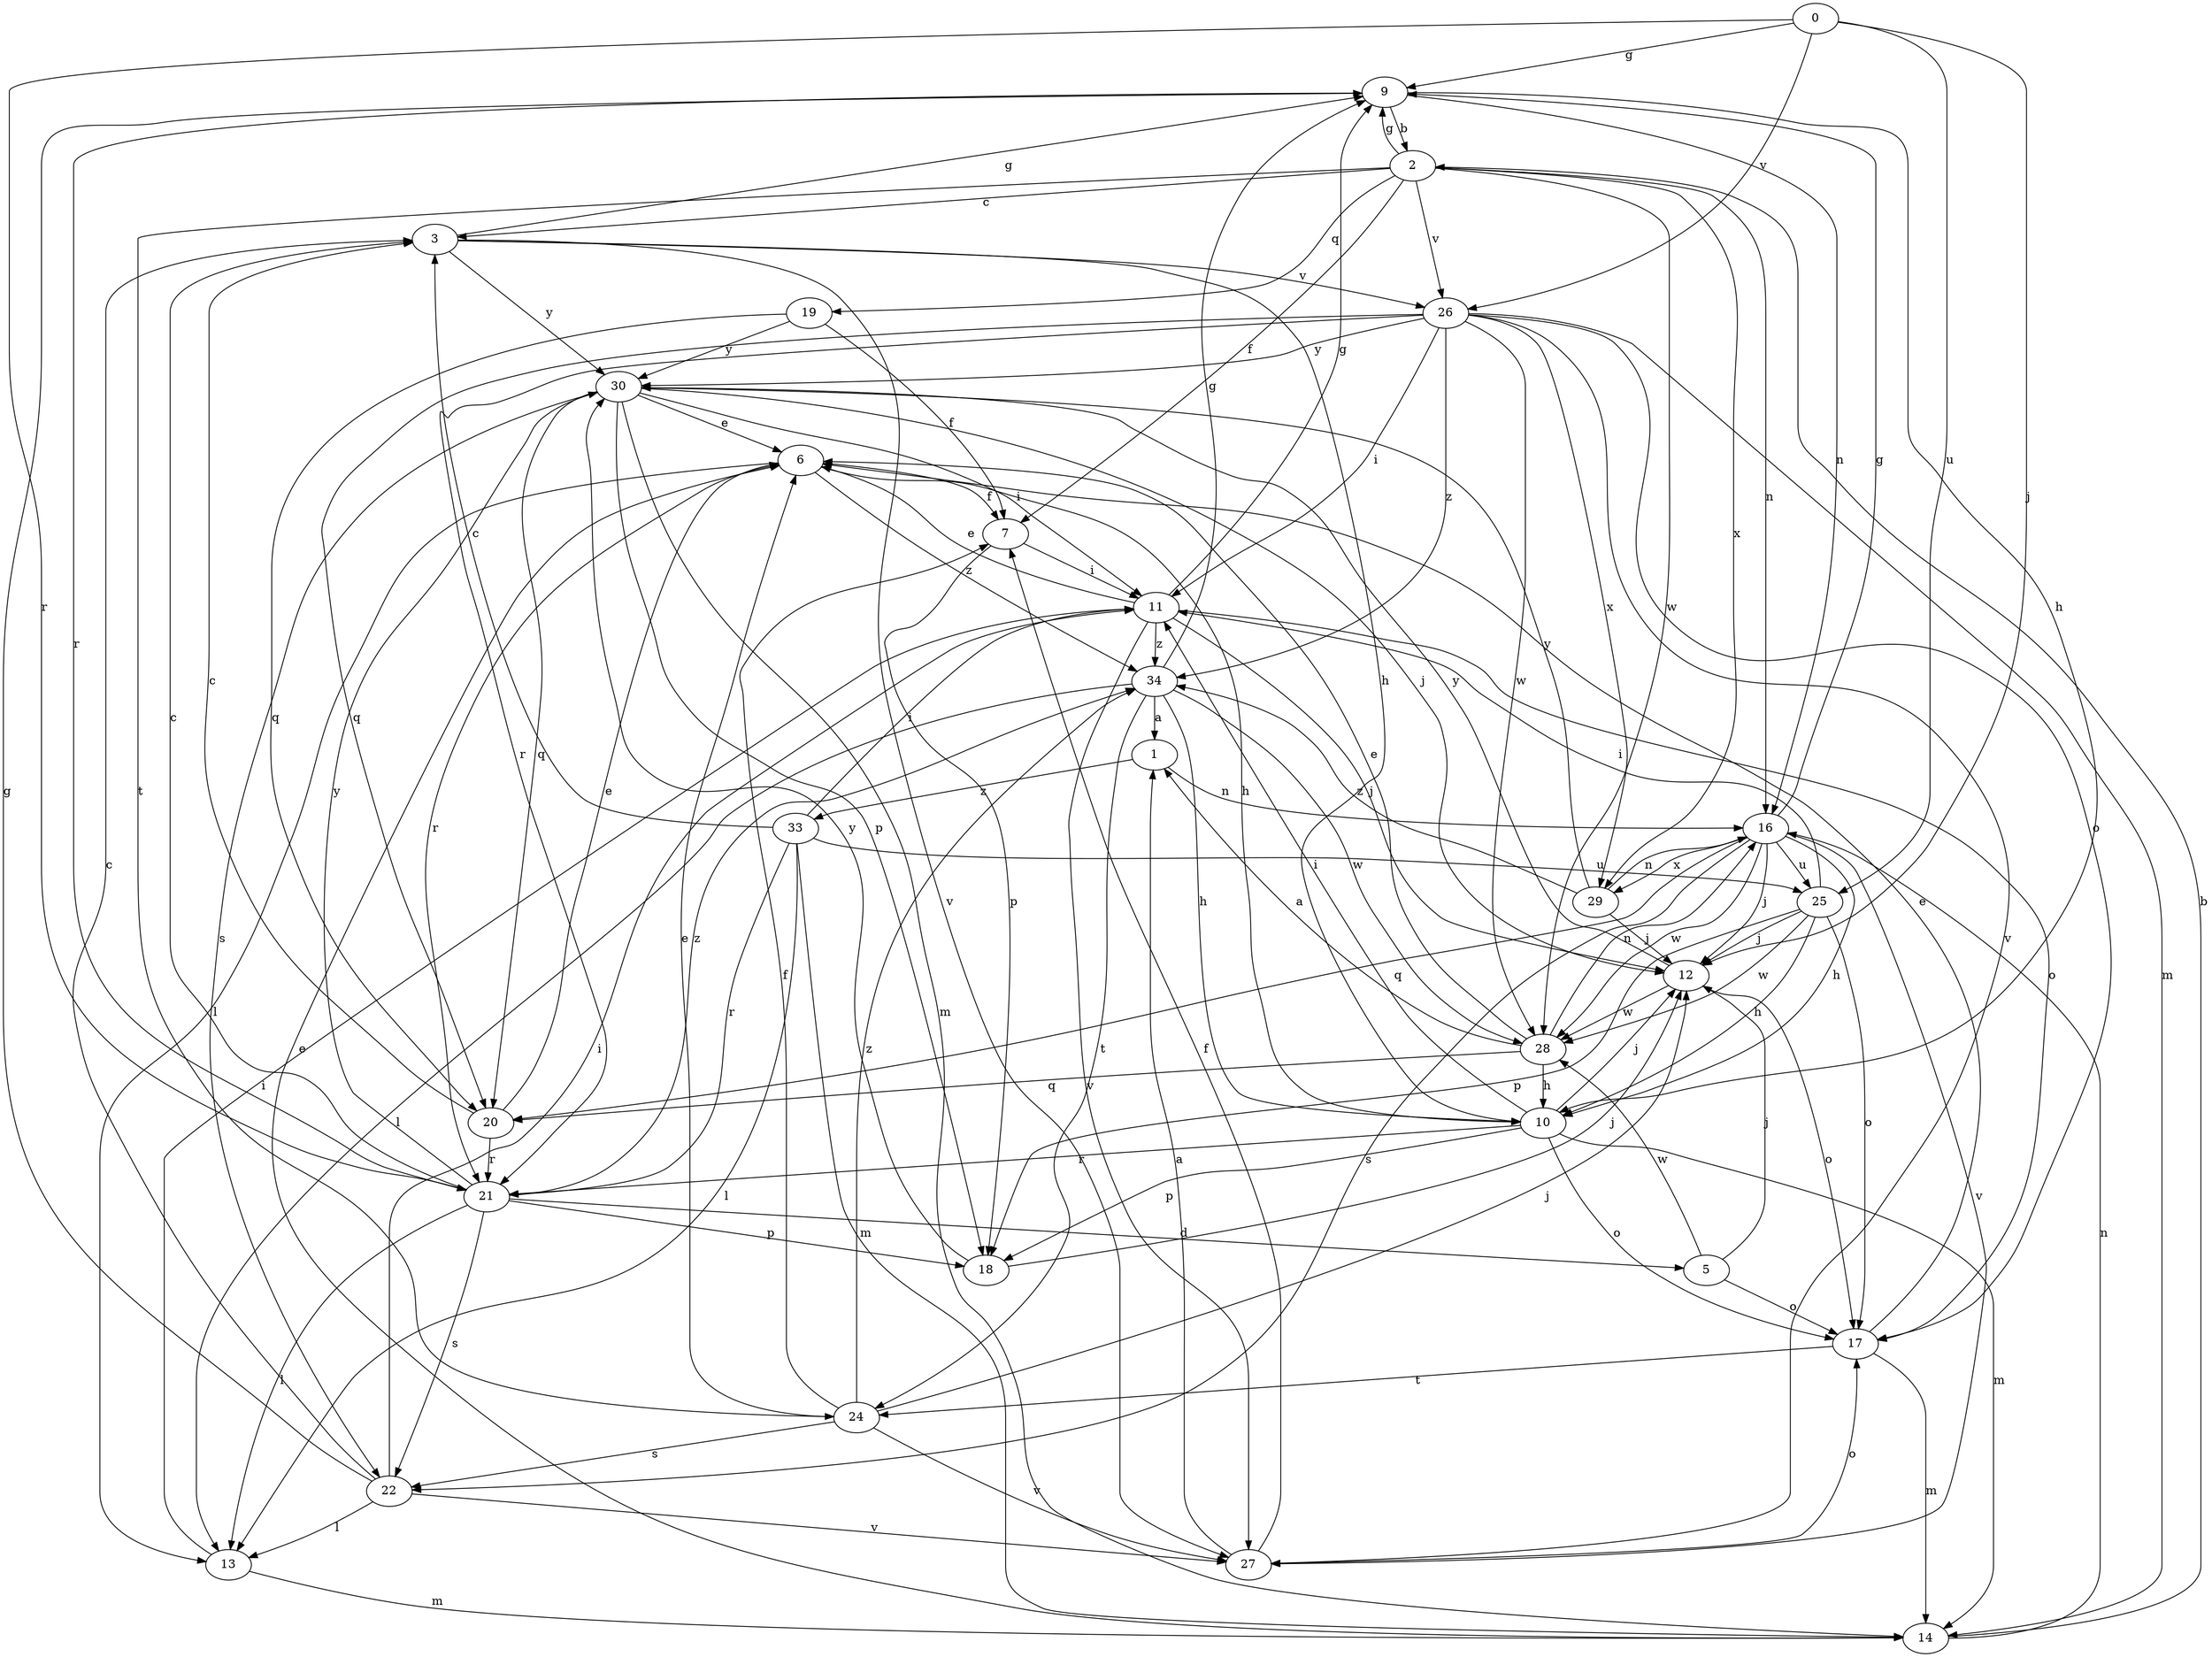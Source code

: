 strict digraph  {
0;
1;
2;
3;
5;
6;
7;
9;
10;
11;
12;
13;
14;
16;
17;
18;
19;
20;
21;
22;
24;
25;
26;
27;
28;
29;
30;
33;
34;
0 -> 9  [label=g];
0 -> 12  [label=j];
0 -> 21  [label=r];
0 -> 25  [label=u];
0 -> 26  [label=v];
1 -> 16  [label=n];
1 -> 33  [label=z];
2 -> 3  [label=c];
2 -> 7  [label=f];
2 -> 9  [label=g];
2 -> 16  [label=n];
2 -> 19  [label=q];
2 -> 24  [label=t];
2 -> 26  [label=v];
2 -> 28  [label=w];
2 -> 29  [label=x];
3 -> 9  [label=g];
3 -> 10  [label=h];
3 -> 26  [label=v];
3 -> 27  [label=v];
3 -> 30  [label=y];
5 -> 12  [label=j];
5 -> 17  [label=o];
5 -> 28  [label=w];
6 -> 7  [label=f];
6 -> 10  [label=h];
6 -> 13  [label=l];
6 -> 21  [label=r];
6 -> 34  [label=z];
7 -> 11  [label=i];
7 -> 18  [label=p];
9 -> 2  [label=b];
9 -> 10  [label=h];
9 -> 16  [label=n];
9 -> 21  [label=r];
10 -> 11  [label=i];
10 -> 12  [label=j];
10 -> 14  [label=m];
10 -> 17  [label=o];
10 -> 18  [label=p];
10 -> 21  [label=r];
11 -> 6  [label=e];
11 -> 9  [label=g];
11 -> 12  [label=j];
11 -> 17  [label=o];
11 -> 27  [label=v];
11 -> 34  [label=z];
12 -> 17  [label=o];
12 -> 28  [label=w];
12 -> 30  [label=y];
13 -> 11  [label=i];
13 -> 14  [label=m];
14 -> 2  [label=b];
14 -> 6  [label=e];
14 -> 16  [label=n];
16 -> 9  [label=g];
16 -> 10  [label=h];
16 -> 12  [label=j];
16 -> 20  [label=q];
16 -> 22  [label=s];
16 -> 25  [label=u];
16 -> 27  [label=v];
16 -> 28  [label=w];
16 -> 29  [label=x];
17 -> 6  [label=e];
17 -> 14  [label=m];
17 -> 24  [label=t];
18 -> 12  [label=j];
18 -> 30  [label=y];
19 -> 7  [label=f];
19 -> 20  [label=q];
19 -> 30  [label=y];
20 -> 3  [label=c];
20 -> 6  [label=e];
20 -> 21  [label=r];
21 -> 3  [label=c];
21 -> 5  [label=d];
21 -> 13  [label=l];
21 -> 18  [label=p];
21 -> 22  [label=s];
21 -> 30  [label=y];
21 -> 34  [label=z];
22 -> 3  [label=c];
22 -> 9  [label=g];
22 -> 11  [label=i];
22 -> 13  [label=l];
22 -> 27  [label=v];
24 -> 6  [label=e];
24 -> 7  [label=f];
24 -> 12  [label=j];
24 -> 22  [label=s];
24 -> 27  [label=v];
24 -> 34  [label=z];
25 -> 10  [label=h];
25 -> 11  [label=i];
25 -> 12  [label=j];
25 -> 17  [label=o];
25 -> 18  [label=p];
25 -> 28  [label=w];
26 -> 11  [label=i];
26 -> 14  [label=m];
26 -> 17  [label=o];
26 -> 20  [label=q];
26 -> 21  [label=r];
26 -> 27  [label=v];
26 -> 28  [label=w];
26 -> 29  [label=x];
26 -> 30  [label=y];
26 -> 34  [label=z];
27 -> 1  [label=a];
27 -> 7  [label=f];
27 -> 17  [label=o];
28 -> 1  [label=a];
28 -> 6  [label=e];
28 -> 10  [label=h];
28 -> 16  [label=n];
28 -> 20  [label=q];
29 -> 12  [label=j];
29 -> 16  [label=n];
29 -> 30  [label=y];
29 -> 34  [label=z];
30 -> 6  [label=e];
30 -> 11  [label=i];
30 -> 12  [label=j];
30 -> 14  [label=m];
30 -> 18  [label=p];
30 -> 20  [label=q];
30 -> 22  [label=s];
33 -> 3  [label=c];
33 -> 11  [label=i];
33 -> 13  [label=l];
33 -> 14  [label=m];
33 -> 21  [label=r];
33 -> 25  [label=u];
34 -> 1  [label=a];
34 -> 9  [label=g];
34 -> 10  [label=h];
34 -> 13  [label=l];
34 -> 24  [label=t];
34 -> 28  [label=w];
}
